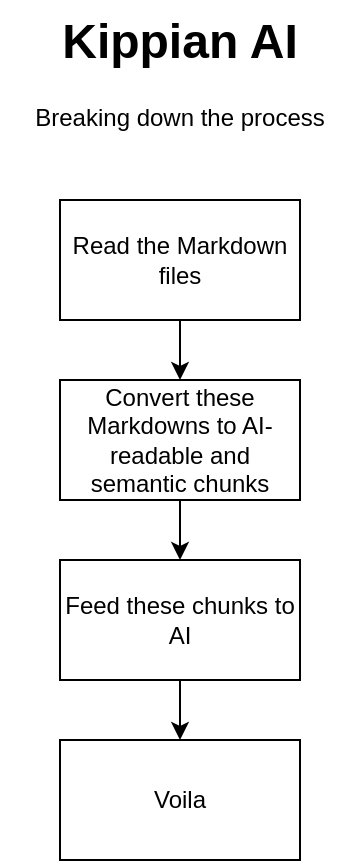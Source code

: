 <mxfile version="28.1.0">
  <diagram name="Page-1" id="JGbC6DiiumPCQwYz70eB">
    <mxGraphModel dx="1426" dy="743" grid="1" gridSize="10" guides="1" tooltips="1" connect="1" arrows="1" fold="1" page="1" pageScale="1" pageWidth="264" pageHeight="500" math="0" shadow="0">
      <root>
        <mxCell id="0" />
        <mxCell id="1" parent="0" />
        <mxCell id="WB7ufB3GGsllUWm0KeXR-3" style="edgeStyle=orthogonalEdgeStyle;rounded=0;orthogonalLoop=1;jettySize=auto;html=1;entryX=0.5;entryY=0;entryDx=0;entryDy=0;" parent="1" source="WB7ufB3GGsllUWm0KeXR-1" target="WB7ufB3GGsllUWm0KeXR-2" edge="1">
          <mxGeometry relative="1" as="geometry" />
        </mxCell>
        <mxCell id="WB7ufB3GGsllUWm0KeXR-1" value="Read the Markdown files" style="rounded=0;whiteSpace=wrap;html=1;" parent="1" vertex="1">
          <mxGeometry x="72" y="110" width="120" height="60" as="geometry" />
        </mxCell>
        <mxCell id="UVy5msIEOZQP5wrI2vwa-3" style="edgeStyle=orthogonalEdgeStyle;rounded=0;orthogonalLoop=1;jettySize=auto;html=1;exitX=0.5;exitY=1;exitDx=0;exitDy=0;entryX=0.5;entryY=0;entryDx=0;entryDy=0;" edge="1" parent="1" source="WB7ufB3GGsllUWm0KeXR-2" target="UVy5msIEOZQP5wrI2vwa-2">
          <mxGeometry relative="1" as="geometry" />
        </mxCell>
        <mxCell id="WB7ufB3GGsllUWm0KeXR-2" value="Convert these Markdowns to AI-readable and semantic chunks" style="rounded=0;whiteSpace=wrap;html=1;" parent="1" vertex="1">
          <mxGeometry x="72" y="200" width="120" height="60" as="geometry" />
        </mxCell>
        <mxCell id="UVy5msIEOZQP5wrI2vwa-1" value="&lt;h1 style=&quot;margin-top: 0px;&quot;&gt;Kippian AI&lt;/h1&gt;&lt;p&gt;Breaking down the process&lt;/p&gt;" style="text;html=1;whiteSpace=wrap;overflow=hidden;rounded=0;align=center;" vertex="1" parent="1">
          <mxGeometry x="42" y="10" width="180" height="120" as="geometry" />
        </mxCell>
        <mxCell id="UVy5msIEOZQP5wrI2vwa-5" style="edgeStyle=orthogonalEdgeStyle;rounded=0;orthogonalLoop=1;jettySize=auto;html=1;exitX=0.5;exitY=1;exitDx=0;exitDy=0;entryX=0.5;entryY=0;entryDx=0;entryDy=0;" edge="1" parent="1" source="UVy5msIEOZQP5wrI2vwa-2" target="UVy5msIEOZQP5wrI2vwa-4">
          <mxGeometry relative="1" as="geometry" />
        </mxCell>
        <mxCell id="UVy5msIEOZQP5wrI2vwa-2" value="Feed these chunks to AI" style="rounded=0;whiteSpace=wrap;html=1;" vertex="1" parent="1">
          <mxGeometry x="72" y="290" width="120" height="60" as="geometry" />
        </mxCell>
        <mxCell id="UVy5msIEOZQP5wrI2vwa-4" value="Voila" style="rounded=0;whiteSpace=wrap;html=1;" vertex="1" parent="1">
          <mxGeometry x="72" y="380" width="120" height="60" as="geometry" />
        </mxCell>
      </root>
    </mxGraphModel>
  </diagram>
</mxfile>
